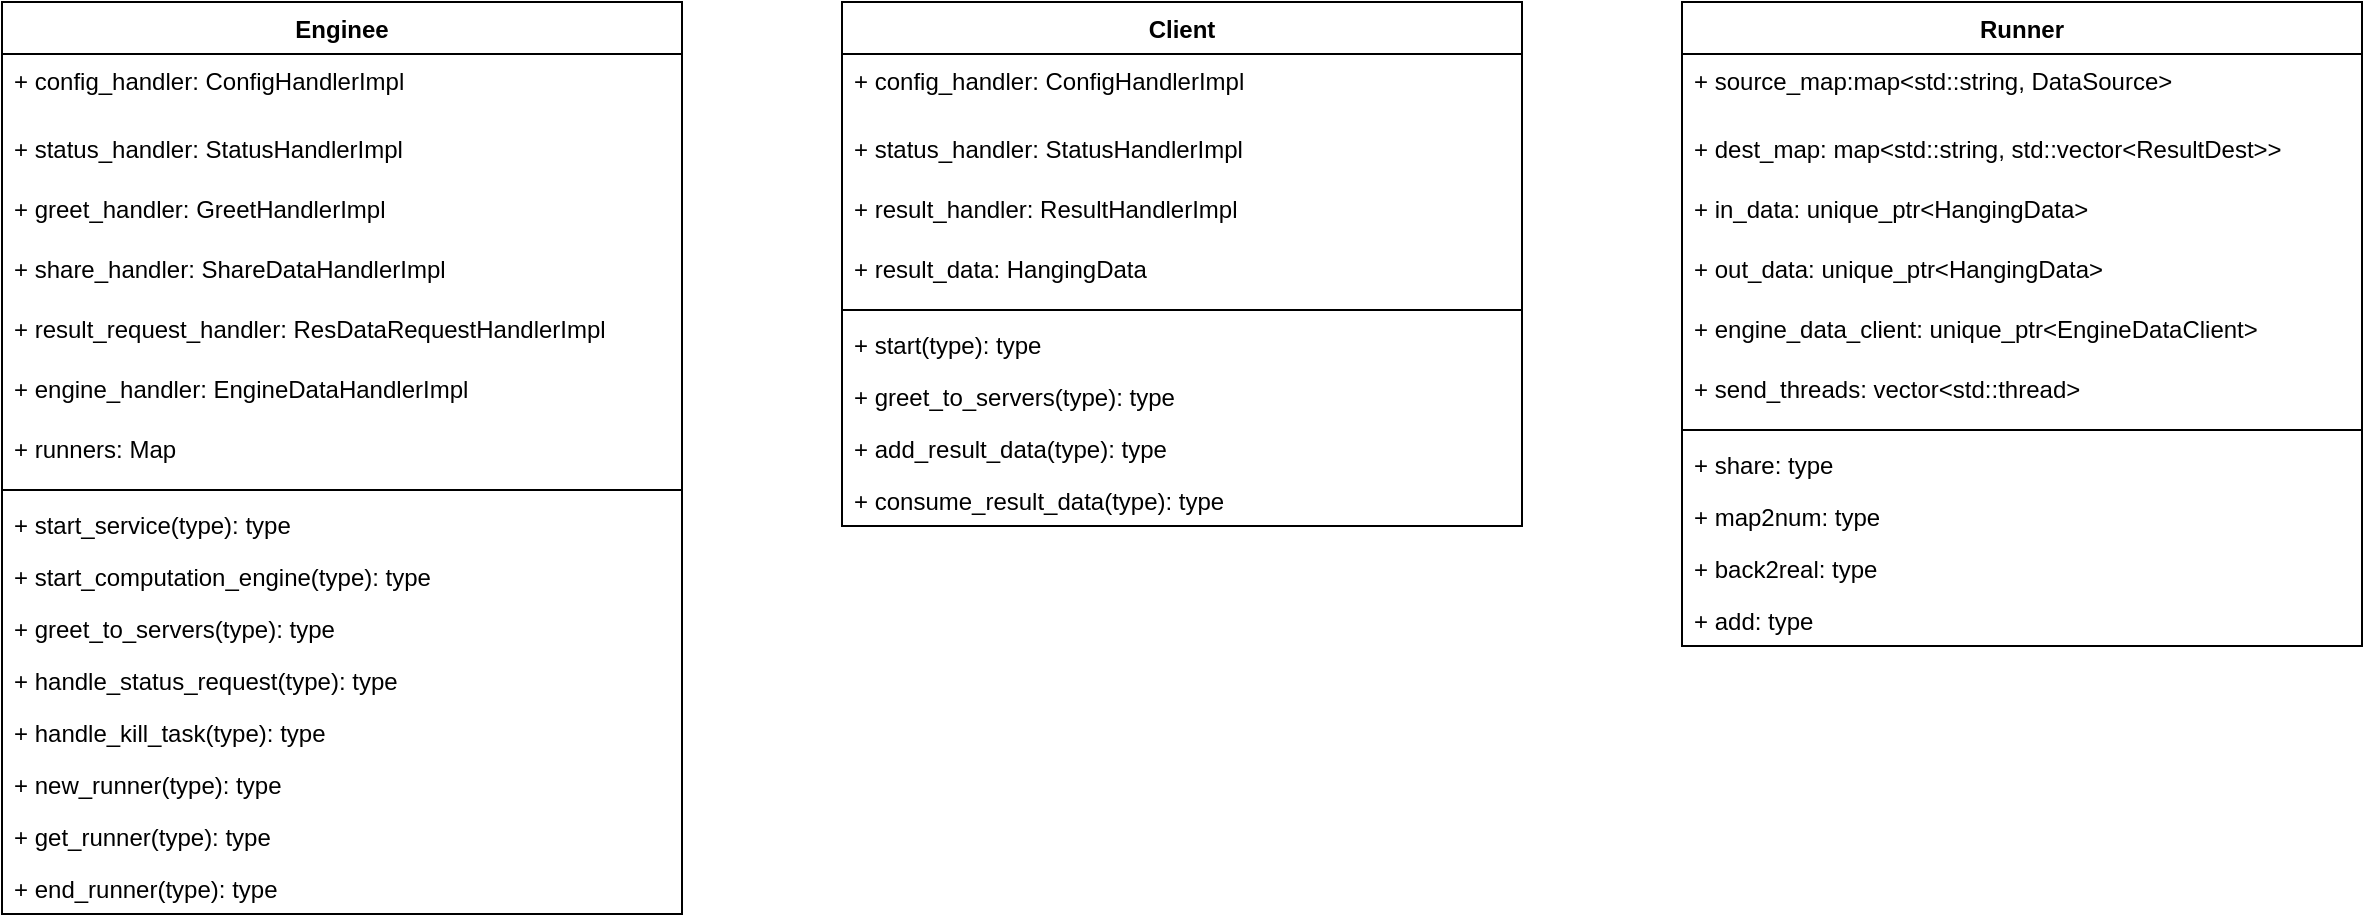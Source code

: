<mxfile version="10.5.9" type="github"><diagram id="vezT0q3m_G6Wjcu6z0Cg" name="Page-1"><mxGraphModel dx="1158" dy="711" grid="1" gridSize="10" guides="1" tooltips="1" connect="1" arrows="1" fold="1" page="1" pageScale="1" pageWidth="827" pageHeight="1169" math="0" shadow="0"><root><mxCell id="0"/><mxCell id="1" parent="0"/><mxCell id="C755upgWkWtxwzx4Oi1G-1" value="Enginee" style="swimlane;fontStyle=1;align=center;verticalAlign=top;childLayout=stackLayout;horizontal=1;startSize=26;horizontalStack=0;resizeParent=1;resizeParentMax=0;resizeLast=0;collapsible=1;marginBottom=0;" parent="1" vertex="1"><mxGeometry x="60" y="180" width="340" height="456" as="geometry"/></mxCell><mxCell id="C755upgWkWtxwzx4Oi1G-2" value="+ config_handler: ConfigHandlerImpl" style="text;strokeColor=none;fillColor=none;align=left;verticalAlign=top;spacingLeft=4;spacingRight=4;overflow=hidden;rotatable=0;points=[[0,0.5],[1,0.5]];portConstraint=eastwest;" parent="C755upgWkWtxwzx4Oi1G-1" vertex="1"><mxGeometry y="26" width="340" height="34" as="geometry"/></mxCell><mxCell id="C755upgWkWtxwzx4Oi1G-5" value="+ status_handler: StatusHandlerImpl" style="text;strokeColor=none;fillColor=none;align=left;verticalAlign=top;spacingLeft=4;spacingRight=4;overflow=hidden;rotatable=0;points=[[0,0.5],[1,0.5]];portConstraint=eastwest;" parent="C755upgWkWtxwzx4Oi1G-1" vertex="1"><mxGeometry y="60" width="340" height="30" as="geometry"/></mxCell><mxCell id="C755upgWkWtxwzx4Oi1G-9" value="+ greet_handler: GreetHandlerImpl&#10;" style="text;strokeColor=none;fillColor=none;align=left;verticalAlign=top;spacingLeft=4;spacingRight=4;overflow=hidden;rotatable=0;points=[[0,0.5],[1,0.5]];portConstraint=eastwest;" parent="C755upgWkWtxwzx4Oi1G-1" vertex="1"><mxGeometry y="90" width="340" height="30" as="geometry"/></mxCell><mxCell id="C755upgWkWtxwzx4Oi1G-10" value="+ share_handler: ShareDataHandlerImpl&#10;" style="text;strokeColor=none;fillColor=none;align=left;verticalAlign=top;spacingLeft=4;spacingRight=4;overflow=hidden;rotatable=0;points=[[0,0.5],[1,0.5]];portConstraint=eastwest;" parent="C755upgWkWtxwzx4Oi1G-1" vertex="1"><mxGeometry y="120" width="340" height="30" as="geometry"/></mxCell><mxCell id="C755upgWkWtxwzx4Oi1G-11" value="+ result_request_handler: ResDataRequestHandlerImpl" style="text;strokeColor=none;fillColor=none;align=left;verticalAlign=top;spacingLeft=4;spacingRight=4;overflow=hidden;rotatable=0;points=[[0,0.5],[1,0.5]];portConstraint=eastwest;" parent="C755upgWkWtxwzx4Oi1G-1" vertex="1"><mxGeometry y="150" width="340" height="30" as="geometry"/></mxCell><mxCell id="C755upgWkWtxwzx4Oi1G-12" value="+ engine_handler: EngineDataHandlerImpl" style="text;strokeColor=none;fillColor=none;align=left;verticalAlign=top;spacingLeft=4;spacingRight=4;overflow=hidden;rotatable=0;points=[[0,0.5],[1,0.5]];portConstraint=eastwest;" parent="C755upgWkWtxwzx4Oi1G-1" vertex="1"><mxGeometry y="180" width="340" height="30" as="geometry"/></mxCell><mxCell id="ujN1MgbeR2P10yQIVyQJ-2" value="+ runners: Map&#10;" style="text;strokeColor=none;fillColor=none;align=left;verticalAlign=top;spacingLeft=4;spacingRight=4;overflow=hidden;rotatable=0;points=[[0,0.5],[1,0.5]];portConstraint=eastwest;" parent="C755upgWkWtxwzx4Oi1G-1" vertex="1"><mxGeometry y="210" width="340" height="30" as="geometry"/></mxCell><mxCell id="C755upgWkWtxwzx4Oi1G-3" value="" style="line;strokeWidth=1;fillColor=none;align=left;verticalAlign=middle;spacingTop=-1;spacingLeft=3;spacingRight=3;rotatable=0;labelPosition=right;points=[];portConstraint=eastwest;" parent="C755upgWkWtxwzx4Oi1G-1" vertex="1"><mxGeometry y="240" width="340" height="8" as="geometry"/></mxCell><mxCell id="C755upgWkWtxwzx4Oi1G-4" value="+ start_service(type): type&#10;" style="text;strokeColor=none;fillColor=none;align=left;verticalAlign=top;spacingLeft=4;spacingRight=4;overflow=hidden;rotatable=0;points=[[0,0.5],[1,0.5]];portConstraint=eastwest;" parent="C755upgWkWtxwzx4Oi1G-1" vertex="1"><mxGeometry y="248" width="340" height="26" as="geometry"/></mxCell><mxCell id="ujN1MgbeR2P10yQIVyQJ-1" value="+ start_computation_engine(type): type&#10;" style="text;strokeColor=none;fillColor=none;align=left;verticalAlign=top;spacingLeft=4;spacingRight=4;overflow=hidden;rotatable=0;points=[[0,0.5],[1,0.5]];portConstraint=eastwest;" parent="C755upgWkWtxwzx4Oi1G-1" vertex="1"><mxGeometry y="274" width="340" height="26" as="geometry"/></mxCell><mxCell id="ujN1MgbeR2P10yQIVyQJ-19" value="+ greet_to_servers(type): type&#10;" style="text;strokeColor=none;fillColor=none;align=left;verticalAlign=top;spacingLeft=4;spacingRight=4;overflow=hidden;rotatable=0;points=[[0,0.5],[1,0.5]];portConstraint=eastwest;" parent="C755upgWkWtxwzx4Oi1G-1" vertex="1"><mxGeometry y="300" width="340" height="26" as="geometry"/></mxCell><mxCell id="ujN1MgbeR2P10yQIVyQJ-17" value="+ handle_status_request(type): type&#10;" style="text;strokeColor=none;fillColor=none;align=left;verticalAlign=top;spacingLeft=4;spacingRight=4;overflow=hidden;rotatable=0;points=[[0,0.5],[1,0.5]];portConstraint=eastwest;" parent="C755upgWkWtxwzx4Oi1G-1" vertex="1"><mxGeometry y="326" width="340" height="26" as="geometry"/></mxCell><mxCell id="ujN1MgbeR2P10yQIVyQJ-18" value="+ handle_kill_task(type): type&#10;" style="text;strokeColor=none;fillColor=none;align=left;verticalAlign=top;spacingLeft=4;spacingRight=4;overflow=hidden;rotatable=0;points=[[0,0.5],[1,0.5]];portConstraint=eastwest;" parent="C755upgWkWtxwzx4Oi1G-1" vertex="1"><mxGeometry y="352" width="340" height="26" as="geometry"/></mxCell><mxCell id="ujN1MgbeR2P10yQIVyQJ-20" value="+ new_runner(type): type&#10;" style="text;strokeColor=none;fillColor=none;align=left;verticalAlign=top;spacingLeft=4;spacingRight=4;overflow=hidden;rotatable=0;points=[[0,0.5],[1,0.5]];portConstraint=eastwest;" parent="C755upgWkWtxwzx4Oi1G-1" vertex="1"><mxGeometry y="378" width="340" height="26" as="geometry"/></mxCell><mxCell id="ujN1MgbeR2P10yQIVyQJ-21" value="+ get_runner(type): type&#10;" style="text;strokeColor=none;fillColor=none;align=left;verticalAlign=top;spacingLeft=4;spacingRight=4;overflow=hidden;rotatable=0;points=[[0,0.5],[1,0.5]];portConstraint=eastwest;" parent="C755upgWkWtxwzx4Oi1G-1" vertex="1"><mxGeometry y="404" width="340" height="26" as="geometry"/></mxCell><mxCell id="ujN1MgbeR2P10yQIVyQJ-22" value="+ end_runner(type): type&#10;" style="text;strokeColor=none;fillColor=none;align=left;verticalAlign=top;spacingLeft=4;spacingRight=4;overflow=hidden;rotatable=0;points=[[0,0.5],[1,0.5]];portConstraint=eastwest;" parent="C755upgWkWtxwzx4Oi1G-1" vertex="1"><mxGeometry y="430" width="340" height="26" as="geometry"/></mxCell><mxCell id="ujN1MgbeR2P10yQIVyQJ-3" value="Client" style="swimlane;fontStyle=1;align=center;verticalAlign=top;childLayout=stackLayout;horizontal=1;startSize=26;horizontalStack=0;resizeParent=1;resizeParentMax=0;resizeLast=0;collapsible=1;marginBottom=0;" parent="1" vertex="1"><mxGeometry x="480" y="180" width="340" height="262" as="geometry"/></mxCell><mxCell id="ujN1MgbeR2P10yQIVyQJ-4" value="+ config_handler: ConfigHandlerImpl" style="text;strokeColor=none;fillColor=none;align=left;verticalAlign=top;spacingLeft=4;spacingRight=4;overflow=hidden;rotatable=0;points=[[0,0.5],[1,0.5]];portConstraint=eastwest;" parent="ujN1MgbeR2P10yQIVyQJ-3" vertex="1"><mxGeometry y="26" width="340" height="34" as="geometry"/></mxCell><mxCell id="ujN1MgbeR2P10yQIVyQJ-5" value="+ status_handler: StatusHandlerImpl" style="text;strokeColor=none;fillColor=none;align=left;verticalAlign=top;spacingLeft=4;spacingRight=4;overflow=hidden;rotatable=0;points=[[0,0.5],[1,0.5]];portConstraint=eastwest;" parent="ujN1MgbeR2P10yQIVyQJ-3" vertex="1"><mxGeometry y="60" width="340" height="30" as="geometry"/></mxCell><mxCell id="ujN1MgbeR2P10yQIVyQJ-6" value="+ result_handler: ResultHandlerImpl&#10;" style="text;strokeColor=none;fillColor=none;align=left;verticalAlign=top;spacingLeft=4;spacingRight=4;overflow=hidden;rotatable=0;points=[[0,0.5],[1,0.5]];portConstraint=eastwest;" parent="ujN1MgbeR2P10yQIVyQJ-3" vertex="1"><mxGeometry y="90" width="340" height="30" as="geometry"/></mxCell><mxCell id="ujN1MgbeR2P10yQIVyQJ-10" value="+ result_data: HangingData&#10;" style="text;strokeColor=none;fillColor=none;align=left;verticalAlign=top;spacingLeft=4;spacingRight=4;overflow=hidden;rotatable=0;points=[[0,0.5],[1,0.5]];portConstraint=eastwest;" parent="ujN1MgbeR2P10yQIVyQJ-3" vertex="1"><mxGeometry y="120" width="340" height="30" as="geometry"/></mxCell><mxCell id="ujN1MgbeR2P10yQIVyQJ-11" value="" style="line;strokeWidth=1;fillColor=none;align=left;verticalAlign=middle;spacingTop=-1;spacingLeft=3;spacingRight=3;rotatable=0;labelPosition=right;points=[];portConstraint=eastwest;" parent="ujN1MgbeR2P10yQIVyQJ-3" vertex="1"><mxGeometry y="150" width="340" height="8" as="geometry"/></mxCell><mxCell id="ujN1MgbeR2P10yQIVyQJ-12" value="+ start(type): type&#10;" style="text;strokeColor=none;fillColor=none;align=left;verticalAlign=top;spacingLeft=4;spacingRight=4;overflow=hidden;rotatable=0;points=[[0,0.5],[1,0.5]];portConstraint=eastwest;" parent="ujN1MgbeR2P10yQIVyQJ-3" vertex="1"><mxGeometry y="158" width="340" height="26" as="geometry"/></mxCell><mxCell id="ujN1MgbeR2P10yQIVyQJ-16" value="+ greet_to_servers(type): type&#10;" style="text;strokeColor=none;fillColor=none;align=left;verticalAlign=top;spacingLeft=4;spacingRight=4;overflow=hidden;rotatable=0;points=[[0,0.5],[1,0.5]];portConstraint=eastwest;" parent="ujN1MgbeR2P10yQIVyQJ-3" vertex="1"><mxGeometry y="184" width="340" height="26" as="geometry"/></mxCell><mxCell id="ujN1MgbeR2P10yQIVyQJ-13" value="+ add_result_data(type): type&#10;" style="text;strokeColor=none;fillColor=none;align=left;verticalAlign=top;spacingLeft=4;spacingRight=4;overflow=hidden;rotatable=0;points=[[0,0.5],[1,0.5]];portConstraint=eastwest;" parent="ujN1MgbeR2P10yQIVyQJ-3" vertex="1"><mxGeometry y="210" width="340" height="26" as="geometry"/></mxCell><mxCell id="ujN1MgbeR2P10yQIVyQJ-15" value="+ consume_result_data(type): type&#10;" style="text;strokeColor=none;fillColor=none;align=left;verticalAlign=top;spacingLeft=4;spacingRight=4;overflow=hidden;rotatable=0;points=[[0,0.5],[1,0.5]];portConstraint=eastwest;" parent="ujN1MgbeR2P10yQIVyQJ-3" vertex="1"><mxGeometry y="236" width="340" height="26" as="geometry"/></mxCell><mxCell id="s_7tShs3a6m281oyTgSy-1" value="Runner" style="swimlane;fontStyle=1;align=center;verticalAlign=top;childLayout=stackLayout;horizontal=1;startSize=26;horizontalStack=0;resizeParent=1;resizeParentMax=0;resizeLast=0;collapsible=1;marginBottom=0;" vertex="1" parent="1"><mxGeometry x="900" y="180" width="340" height="322" as="geometry"/></mxCell><mxCell id="s_7tShs3a6m281oyTgSy-2" value="+ source_map:map&lt;std::string, DataSource&gt;&#10;" style="text;strokeColor=none;fillColor=none;align=left;verticalAlign=top;spacingLeft=4;spacingRight=4;overflow=hidden;rotatable=0;points=[[0,0.5],[1,0.5]];portConstraint=eastwest;" vertex="1" parent="s_7tShs3a6m281oyTgSy-1"><mxGeometry y="26" width="340" height="34" as="geometry"/></mxCell><mxCell id="s_7tShs3a6m281oyTgSy-3" value="+ dest_map: map&lt;std::string, std::vector&lt;ResultDest&gt;&gt;&#10;" style="text;strokeColor=none;fillColor=none;align=left;verticalAlign=top;spacingLeft=4;spacingRight=4;overflow=hidden;rotatable=0;points=[[0,0.5],[1,0.5]];portConstraint=eastwest;" vertex="1" parent="s_7tShs3a6m281oyTgSy-1"><mxGeometry y="60" width="340" height="30" as="geometry"/></mxCell><mxCell id="s_7tShs3a6m281oyTgSy-4" value="+ in_data: unique_ptr&lt;HangingData&gt;&#10;" style="text;strokeColor=none;fillColor=none;align=left;verticalAlign=top;spacingLeft=4;spacingRight=4;overflow=hidden;rotatable=0;points=[[0,0.5],[1,0.5]];portConstraint=eastwest;" vertex="1" parent="s_7tShs3a6m281oyTgSy-1"><mxGeometry y="90" width="340" height="30" as="geometry"/></mxCell><mxCell id="s_7tShs3a6m281oyTgSy-5" value="+ out_data: unique_ptr&lt;HangingData&gt;&#10;" style="text;strokeColor=none;fillColor=none;align=left;verticalAlign=top;spacingLeft=4;spacingRight=4;overflow=hidden;rotatable=0;points=[[0,0.5],[1,0.5]];portConstraint=eastwest;" vertex="1" parent="s_7tShs3a6m281oyTgSy-1"><mxGeometry y="120" width="340" height="30" as="geometry"/></mxCell><mxCell id="s_7tShs3a6m281oyTgSy-12" value="+ engine_data_client: unique_ptr&lt;EngineDataClient&gt;&#10;" style="text;strokeColor=none;fillColor=none;align=left;verticalAlign=top;spacingLeft=4;spacingRight=4;overflow=hidden;rotatable=0;points=[[0,0.5],[1,0.5]];portConstraint=eastwest;" vertex="1" parent="s_7tShs3a6m281oyTgSy-1"><mxGeometry y="150" width="340" height="30" as="geometry"/></mxCell><mxCell id="s_7tShs3a6m281oyTgSy-13" value="+ send_threads: vector&lt;std::thread&gt;&#10;" style="text;strokeColor=none;fillColor=none;align=left;verticalAlign=top;spacingLeft=4;spacingRight=4;overflow=hidden;rotatable=0;points=[[0,0.5],[1,0.5]];portConstraint=eastwest;" vertex="1" parent="s_7tShs3a6m281oyTgSy-1"><mxGeometry y="180" width="340" height="30" as="geometry"/></mxCell><mxCell id="s_7tShs3a6m281oyTgSy-6" value="" style="line;strokeWidth=1;fillColor=none;align=left;verticalAlign=middle;spacingTop=-1;spacingLeft=3;spacingRight=3;rotatable=0;labelPosition=right;points=[];portConstraint=eastwest;" vertex="1" parent="s_7tShs3a6m281oyTgSy-1"><mxGeometry y="210" width="340" height="8" as="geometry"/></mxCell><mxCell id="s_7tShs3a6m281oyTgSy-7" value="+ share: type&#10;" style="text;strokeColor=none;fillColor=none;align=left;verticalAlign=top;spacingLeft=4;spacingRight=4;overflow=hidden;rotatable=0;points=[[0,0.5],[1,0.5]];portConstraint=eastwest;" vertex="1" parent="s_7tShs3a6m281oyTgSy-1"><mxGeometry y="218" width="340" height="26" as="geometry"/></mxCell><mxCell id="s_7tShs3a6m281oyTgSy-8" value="+ map2num: type&#10;" style="text;strokeColor=none;fillColor=none;align=left;verticalAlign=top;spacingLeft=4;spacingRight=4;overflow=hidden;rotatable=0;points=[[0,0.5],[1,0.5]];portConstraint=eastwest;" vertex="1" parent="s_7tShs3a6m281oyTgSy-1"><mxGeometry y="244" width="340" height="26" as="geometry"/></mxCell><mxCell id="s_7tShs3a6m281oyTgSy-9" value="+ back2real: type&#10;" style="text;strokeColor=none;fillColor=none;align=left;verticalAlign=top;spacingLeft=4;spacingRight=4;overflow=hidden;rotatable=0;points=[[0,0.5],[1,0.5]];portConstraint=eastwest;" vertex="1" parent="s_7tShs3a6m281oyTgSy-1"><mxGeometry y="270" width="340" height="26" as="geometry"/></mxCell><mxCell id="s_7tShs3a6m281oyTgSy-10" value="+ add: type&#10;" style="text;strokeColor=none;fillColor=none;align=left;verticalAlign=top;spacingLeft=4;spacingRight=4;overflow=hidden;rotatable=0;points=[[0,0.5],[1,0.5]];portConstraint=eastwest;" vertex="1" parent="s_7tShs3a6m281oyTgSy-1"><mxGeometry y="296" width="340" height="26" as="geometry"/></mxCell></root></mxGraphModel></diagram></mxfile>